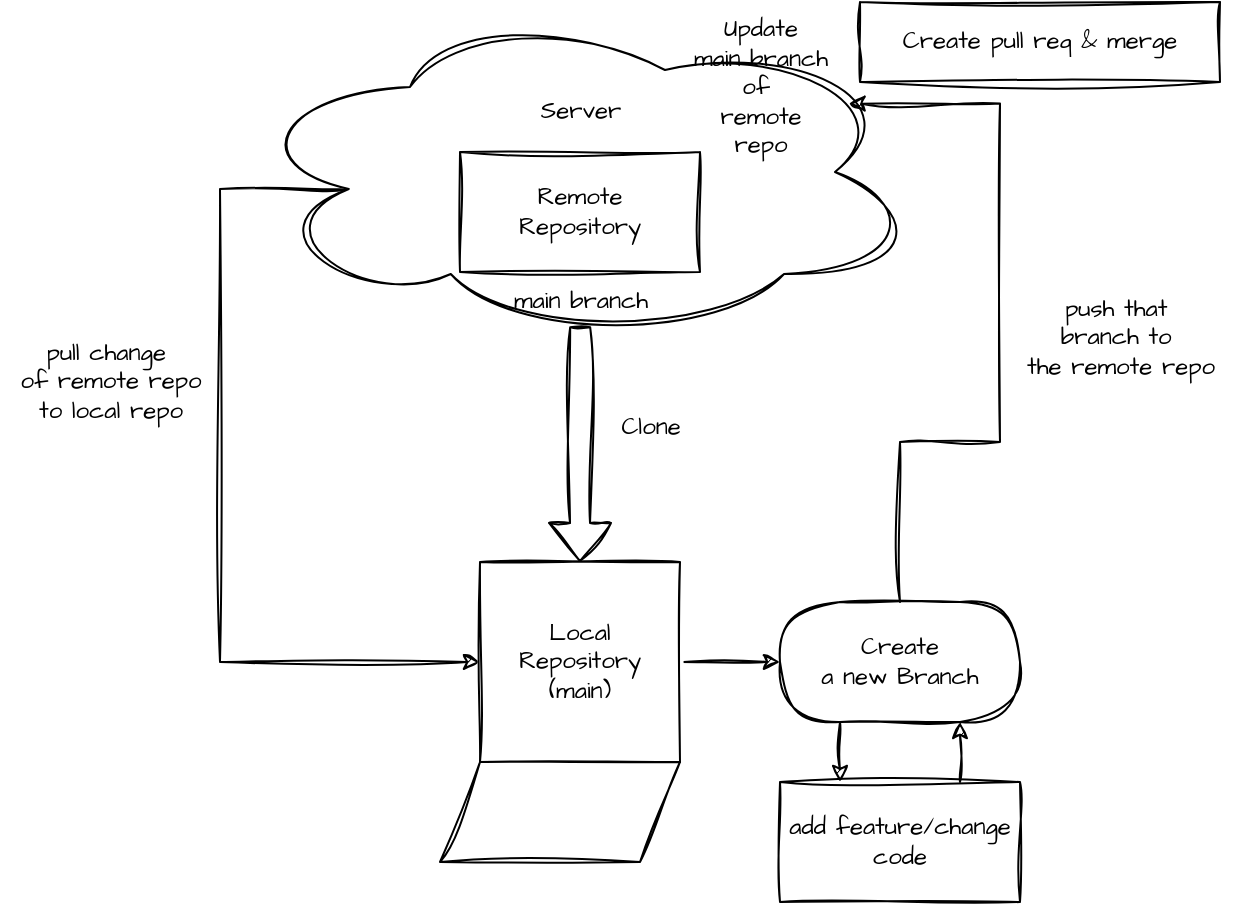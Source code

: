 <mxfile version="24.7.12">
  <diagram name="Page-1" id="kB7Ng9pPWYMI_DGhzF-E">
    <mxGraphModel grid="1" page="1" gridSize="10" guides="1" tooltips="1" connect="1" arrows="1" fold="1" pageScale="1" pageWidth="827" pageHeight="1169" math="0" shadow="0">
      <root>
        <mxCell id="0" />
        <mxCell id="1" parent="0" />
        <mxCell id="kVgTUKm0Tk7UP7QYeOrp-27" style="edgeStyle=orthogonalEdgeStyle;rounded=0;sketch=1;hachureGap=4;jiggle=2;curveFitting=1;orthogonalLoop=1;jettySize=auto;html=1;exitX=0.16;exitY=0.55;exitDx=0;exitDy=0;exitPerimeter=0;entryX=0;entryY=0.5;entryDx=0;entryDy=0;fontFamily=Architects Daughter;fontSource=https%3A%2F%2Ffonts.googleapis.com%2Fcss%3Ffamily%3DArchitects%2BDaughter;" edge="1" parent="1" source="kVgTUKm0Tk7UP7QYeOrp-1" target="kVgTUKm0Tk7UP7QYeOrp-4">
          <mxGeometry relative="1" as="geometry">
            <Array as="points">
              <mxPoint x="240" y="94" />
              <mxPoint x="240" y="330" />
            </Array>
          </mxGeometry>
        </mxCell>
        <mxCell id="kVgTUKm0Tk7UP7QYeOrp-1" value="" style="ellipse;shape=cloud;whiteSpace=wrap;html=1;sketch=1;hachureGap=4;jiggle=2;curveFitting=1;fontFamily=Architects Daughter;fontSource=https%3A%2F%2Ffonts.googleapis.com%2Fcss%3Ffamily%3DArchitects%2BDaughter;" vertex="1" parent="1">
          <mxGeometry x="250" width="340" height="170" as="geometry" />
        </mxCell>
        <mxCell id="kVgTUKm0Tk7UP7QYeOrp-21" value="push that&amp;nbsp;&lt;div&gt;branch to&amp;nbsp;&lt;/div&gt;&lt;div&gt;the remote repo&lt;/div&gt;" style="text;html=1;align=center;verticalAlign=middle;resizable=0;points=[];autosize=1;strokeColor=none;fillColor=none;fontFamily=Architects Daughter;fontSource=https%3A%2F%2Ffonts.googleapis.com%2Fcss%3Ffamily%3DArchitects%2BDaughter;" vertex="1" parent="1">
          <mxGeometry x="630" y="138" width="120" height="60" as="geometry" />
        </mxCell>
        <mxCell id="kVgTUKm0Tk7UP7QYeOrp-2" value="Remote&lt;div&gt;Repository&lt;/div&gt;" style="rounded=0;whiteSpace=wrap;html=1;sketch=1;hachureGap=4;jiggle=2;curveFitting=1;fontFamily=Architects Daughter;fontSource=https%3A%2F%2Ffonts.googleapis.com%2Fcss%3Ffamily%3DArchitects%2BDaughter;" vertex="1" parent="1">
          <mxGeometry x="360" y="75" width="120" height="60" as="geometry" />
        </mxCell>
        <mxCell id="kVgTUKm0Tk7UP7QYeOrp-3" value="Server" style="text;html=1;align=center;verticalAlign=middle;resizable=0;points=[];autosize=1;strokeColor=none;fillColor=none;fontFamily=Architects Daughter;fontSource=https%3A%2F%2Ffonts.googleapis.com%2Fcss%3Ffamily%3DArchitects%2BDaughter;" vertex="1" parent="1">
          <mxGeometry x="390" y="40" width="60" height="30" as="geometry" />
        </mxCell>
        <mxCell id="kVgTUKm0Tk7UP7QYeOrp-15" style="edgeStyle=orthogonalEdgeStyle;rounded=0;sketch=1;hachureGap=4;jiggle=2;curveFitting=1;orthogonalLoop=1;jettySize=auto;html=1;exitX=1;exitY=0.5;exitDx=0;exitDy=0;entryX=0;entryY=0.5;entryDx=0;entryDy=0;fontFamily=Architects Daughter;fontSource=https%3A%2F%2Ffonts.googleapis.com%2Fcss%3Ffamily%3DArchitects%2BDaughter;" edge="1" parent="1" source="kVgTUKm0Tk7UP7QYeOrp-4" target="kVgTUKm0Tk7UP7QYeOrp-14">
          <mxGeometry relative="1" as="geometry" />
        </mxCell>
        <mxCell id="kVgTUKm0Tk7UP7QYeOrp-4" value="Local&lt;div&gt;Repository&lt;/div&gt;&lt;div&gt;(main&lt;span style=&quot;background-color: initial;&quot;&gt;)&lt;/span&gt;&lt;/div&gt;" style="whiteSpace=wrap;html=1;aspect=fixed;sketch=1;hachureGap=4;jiggle=2;curveFitting=1;fontFamily=Architects Daughter;fontSource=https%3A%2F%2Ffonts.googleapis.com%2Fcss%3Ffamily%3DArchitects%2BDaughter;" vertex="1" parent="1">
          <mxGeometry x="370" y="280" width="100" height="100" as="geometry" />
        </mxCell>
        <mxCell id="kVgTUKm0Tk7UP7QYeOrp-6" value="main branch" style="text;html=1;align=center;verticalAlign=middle;resizable=0;points=[];autosize=1;strokeColor=none;fillColor=none;fontFamily=Architects Daughter;fontSource=https%3A%2F%2Ffonts.googleapis.com%2Fcss%3Ffamily%3DArchitects%2BDaughter;" vertex="1" parent="1">
          <mxGeometry x="375" y="135" width="90" height="30" as="geometry" />
        </mxCell>
        <mxCell id="kVgTUKm0Tk7UP7QYeOrp-7" value="" style="shape=flexArrow;endArrow=classic;html=1;rounded=0;sketch=1;hachureGap=4;jiggle=2;curveFitting=1;fontFamily=Architects Daughter;fontSource=https%3A%2F%2Ffonts.googleapis.com%2Fcss%3Ffamily%3DArchitects%2BDaughter;exitX=0.501;exitY=0.903;exitDx=0;exitDy=0;exitPerimeter=0;entryX=0.5;entryY=0;entryDx=0;entryDy=0;" edge="1" parent="1" source="kVgTUKm0Tk7UP7QYeOrp-6" target="kVgTUKm0Tk7UP7QYeOrp-4">
          <mxGeometry width="50" height="50" relative="1" as="geometry">
            <mxPoint x="360" y="190" as="sourcePoint" />
            <mxPoint x="410" y="240" as="targetPoint" />
          </mxGeometry>
        </mxCell>
        <mxCell id="kVgTUKm0Tk7UP7QYeOrp-10" value="" style="shape=parallelogram;perimeter=parallelogramPerimeter;whiteSpace=wrap;html=1;fixedSize=1;sketch=1;hachureGap=4;jiggle=2;curveFitting=1;fontFamily=Architects Daughter;fontSource=https%3A%2F%2Ffonts.googleapis.com%2Fcss%3Ffamily%3DArchitects%2BDaughter;" vertex="1" parent="1">
          <mxGeometry x="350" y="380" width="120" height="50" as="geometry" />
        </mxCell>
        <mxCell id="kVgTUKm0Tk7UP7QYeOrp-12" value="Clone" style="text;html=1;align=center;verticalAlign=middle;resizable=0;points=[];autosize=1;strokeColor=none;fillColor=none;fontFamily=Architects Daughter;fontSource=https%3A%2F%2Ffonts.googleapis.com%2Fcss%3Ffamily%3DArchitects%2BDaughter;" vertex="1" parent="1">
          <mxGeometry x="430" y="198" width="50" height="30" as="geometry" />
        </mxCell>
        <mxCell id="kVgTUKm0Tk7UP7QYeOrp-18" style="edgeStyle=orthogonalEdgeStyle;rounded=0;sketch=1;hachureGap=4;jiggle=2;curveFitting=1;orthogonalLoop=1;jettySize=auto;html=1;exitX=0.25;exitY=1;exitDx=0;exitDy=0;entryX=0.25;entryY=0;entryDx=0;entryDy=0;fontFamily=Architects Daughter;fontSource=https%3A%2F%2Ffonts.googleapis.com%2Fcss%3Ffamily%3DArchitects%2BDaughter;" edge="1" parent="1" source="kVgTUKm0Tk7UP7QYeOrp-14" target="kVgTUKm0Tk7UP7QYeOrp-17">
          <mxGeometry relative="1" as="geometry" />
        </mxCell>
        <mxCell id="kVgTUKm0Tk7UP7QYeOrp-14" value="Create&lt;div&gt;a new Branch&lt;/div&gt;" style="rounded=1;whiteSpace=wrap;html=1;sketch=1;hachureGap=4;jiggle=2;curveFitting=1;fontFamily=Architects Daughter;fontSource=https%3A%2F%2Ffonts.googleapis.com%2Fcss%3Ffamily%3DArchitects%2BDaughter;arcSize=50;" vertex="1" parent="1">
          <mxGeometry x="520" y="300" width="120" height="60" as="geometry" />
        </mxCell>
        <mxCell id="kVgTUKm0Tk7UP7QYeOrp-19" style="edgeStyle=orthogonalEdgeStyle;rounded=0;sketch=1;hachureGap=4;jiggle=2;curveFitting=1;orthogonalLoop=1;jettySize=auto;html=1;exitX=0.75;exitY=0;exitDx=0;exitDy=0;entryX=0.75;entryY=1;entryDx=0;entryDy=0;fontFamily=Architects Daughter;fontSource=https%3A%2F%2Ffonts.googleapis.com%2Fcss%3Ffamily%3DArchitects%2BDaughter;" edge="1" parent="1" source="kVgTUKm0Tk7UP7QYeOrp-17" target="kVgTUKm0Tk7UP7QYeOrp-14">
          <mxGeometry relative="1" as="geometry" />
        </mxCell>
        <mxCell id="kVgTUKm0Tk7UP7QYeOrp-17" value="add feature/change code" style="rounded=0;whiteSpace=wrap;html=1;sketch=1;hachureGap=4;jiggle=2;curveFitting=1;fontFamily=Architects Daughter;fontSource=https%3A%2F%2Ffonts.googleapis.com%2Fcss%3Ffamily%3DArchitects%2BDaughter;" vertex="1" parent="1">
          <mxGeometry x="520" y="390" width="120" height="60" as="geometry" />
        </mxCell>
        <mxCell id="kVgTUKm0Tk7UP7QYeOrp-20" style="edgeStyle=orthogonalEdgeStyle;rounded=0;sketch=1;hachureGap=4;jiggle=2;curveFitting=1;orthogonalLoop=1;jettySize=auto;html=1;exitX=0.5;exitY=0;exitDx=0;exitDy=0;entryX=0.895;entryY=0.299;entryDx=0;entryDy=0;entryPerimeter=0;fontFamily=Architects Daughter;fontSource=https%3A%2F%2Ffonts.googleapis.com%2Fcss%3Ffamily%3DArchitects%2BDaughter;" edge="1" parent="1" source="kVgTUKm0Tk7UP7QYeOrp-14" target="kVgTUKm0Tk7UP7QYeOrp-1">
          <mxGeometry relative="1" as="geometry">
            <Array as="points">
              <mxPoint x="580" y="220" />
              <mxPoint x="630" y="220" />
              <mxPoint x="630" y="51" />
            </Array>
          </mxGeometry>
        </mxCell>
        <mxCell id="kVgTUKm0Tk7UP7QYeOrp-24" value="Create pull req &amp;amp; merge" style="rounded=0;whiteSpace=wrap;html=1;sketch=1;hachureGap=4;jiggle=2;curveFitting=1;fontFamily=Architects Daughter;fontSource=https%3A%2F%2Ffonts.googleapis.com%2Fcss%3Ffamily%3DArchitects%2BDaughter;" vertex="1" parent="1">
          <mxGeometry x="560" width="180" height="40" as="geometry" />
        </mxCell>
        <mxCell id="kVgTUKm0Tk7UP7QYeOrp-25" value="Update&lt;div&gt;main branch&lt;/div&gt;&lt;div&gt;of&amp;nbsp;&lt;/div&gt;&lt;div&gt;remote&lt;/div&gt;&lt;div&gt;repo&lt;/div&gt;&lt;div&gt;&lt;br&gt;&lt;/div&gt;" style="text;html=1;align=center;verticalAlign=middle;resizable=0;points=[];autosize=1;strokeColor=none;fillColor=none;fontFamily=Architects Daughter;fontSource=https%3A%2F%2Ffonts.googleapis.com%2Fcss%3Ffamily%3DArchitects%2BDaughter;" vertex="1" parent="1">
          <mxGeometry x="465" width="90" height="100" as="geometry" />
        </mxCell>
        <mxCell id="kVgTUKm0Tk7UP7QYeOrp-28" value="pull change&amp;nbsp;&lt;div&gt;of&lt;span style=&quot;background-color: initial;&quot;&gt;&amp;nbsp;remote repo&lt;/span&gt;&lt;/div&gt;&lt;div&gt;to local repo&lt;/div&gt;" style="text;html=1;align=center;verticalAlign=middle;resizable=0;points=[];autosize=1;strokeColor=none;fillColor=none;fontFamily=Architects Daughter;fontSource=https%3A%2F%2Ffonts.googleapis.com%2Fcss%3Ffamily%3DArchitects%2BDaughter;" vertex="1" parent="1">
          <mxGeometry x="130" y="160" width="110" height="60" as="geometry" />
        </mxCell>
      </root>
    </mxGraphModel>
  </diagram>
</mxfile>
